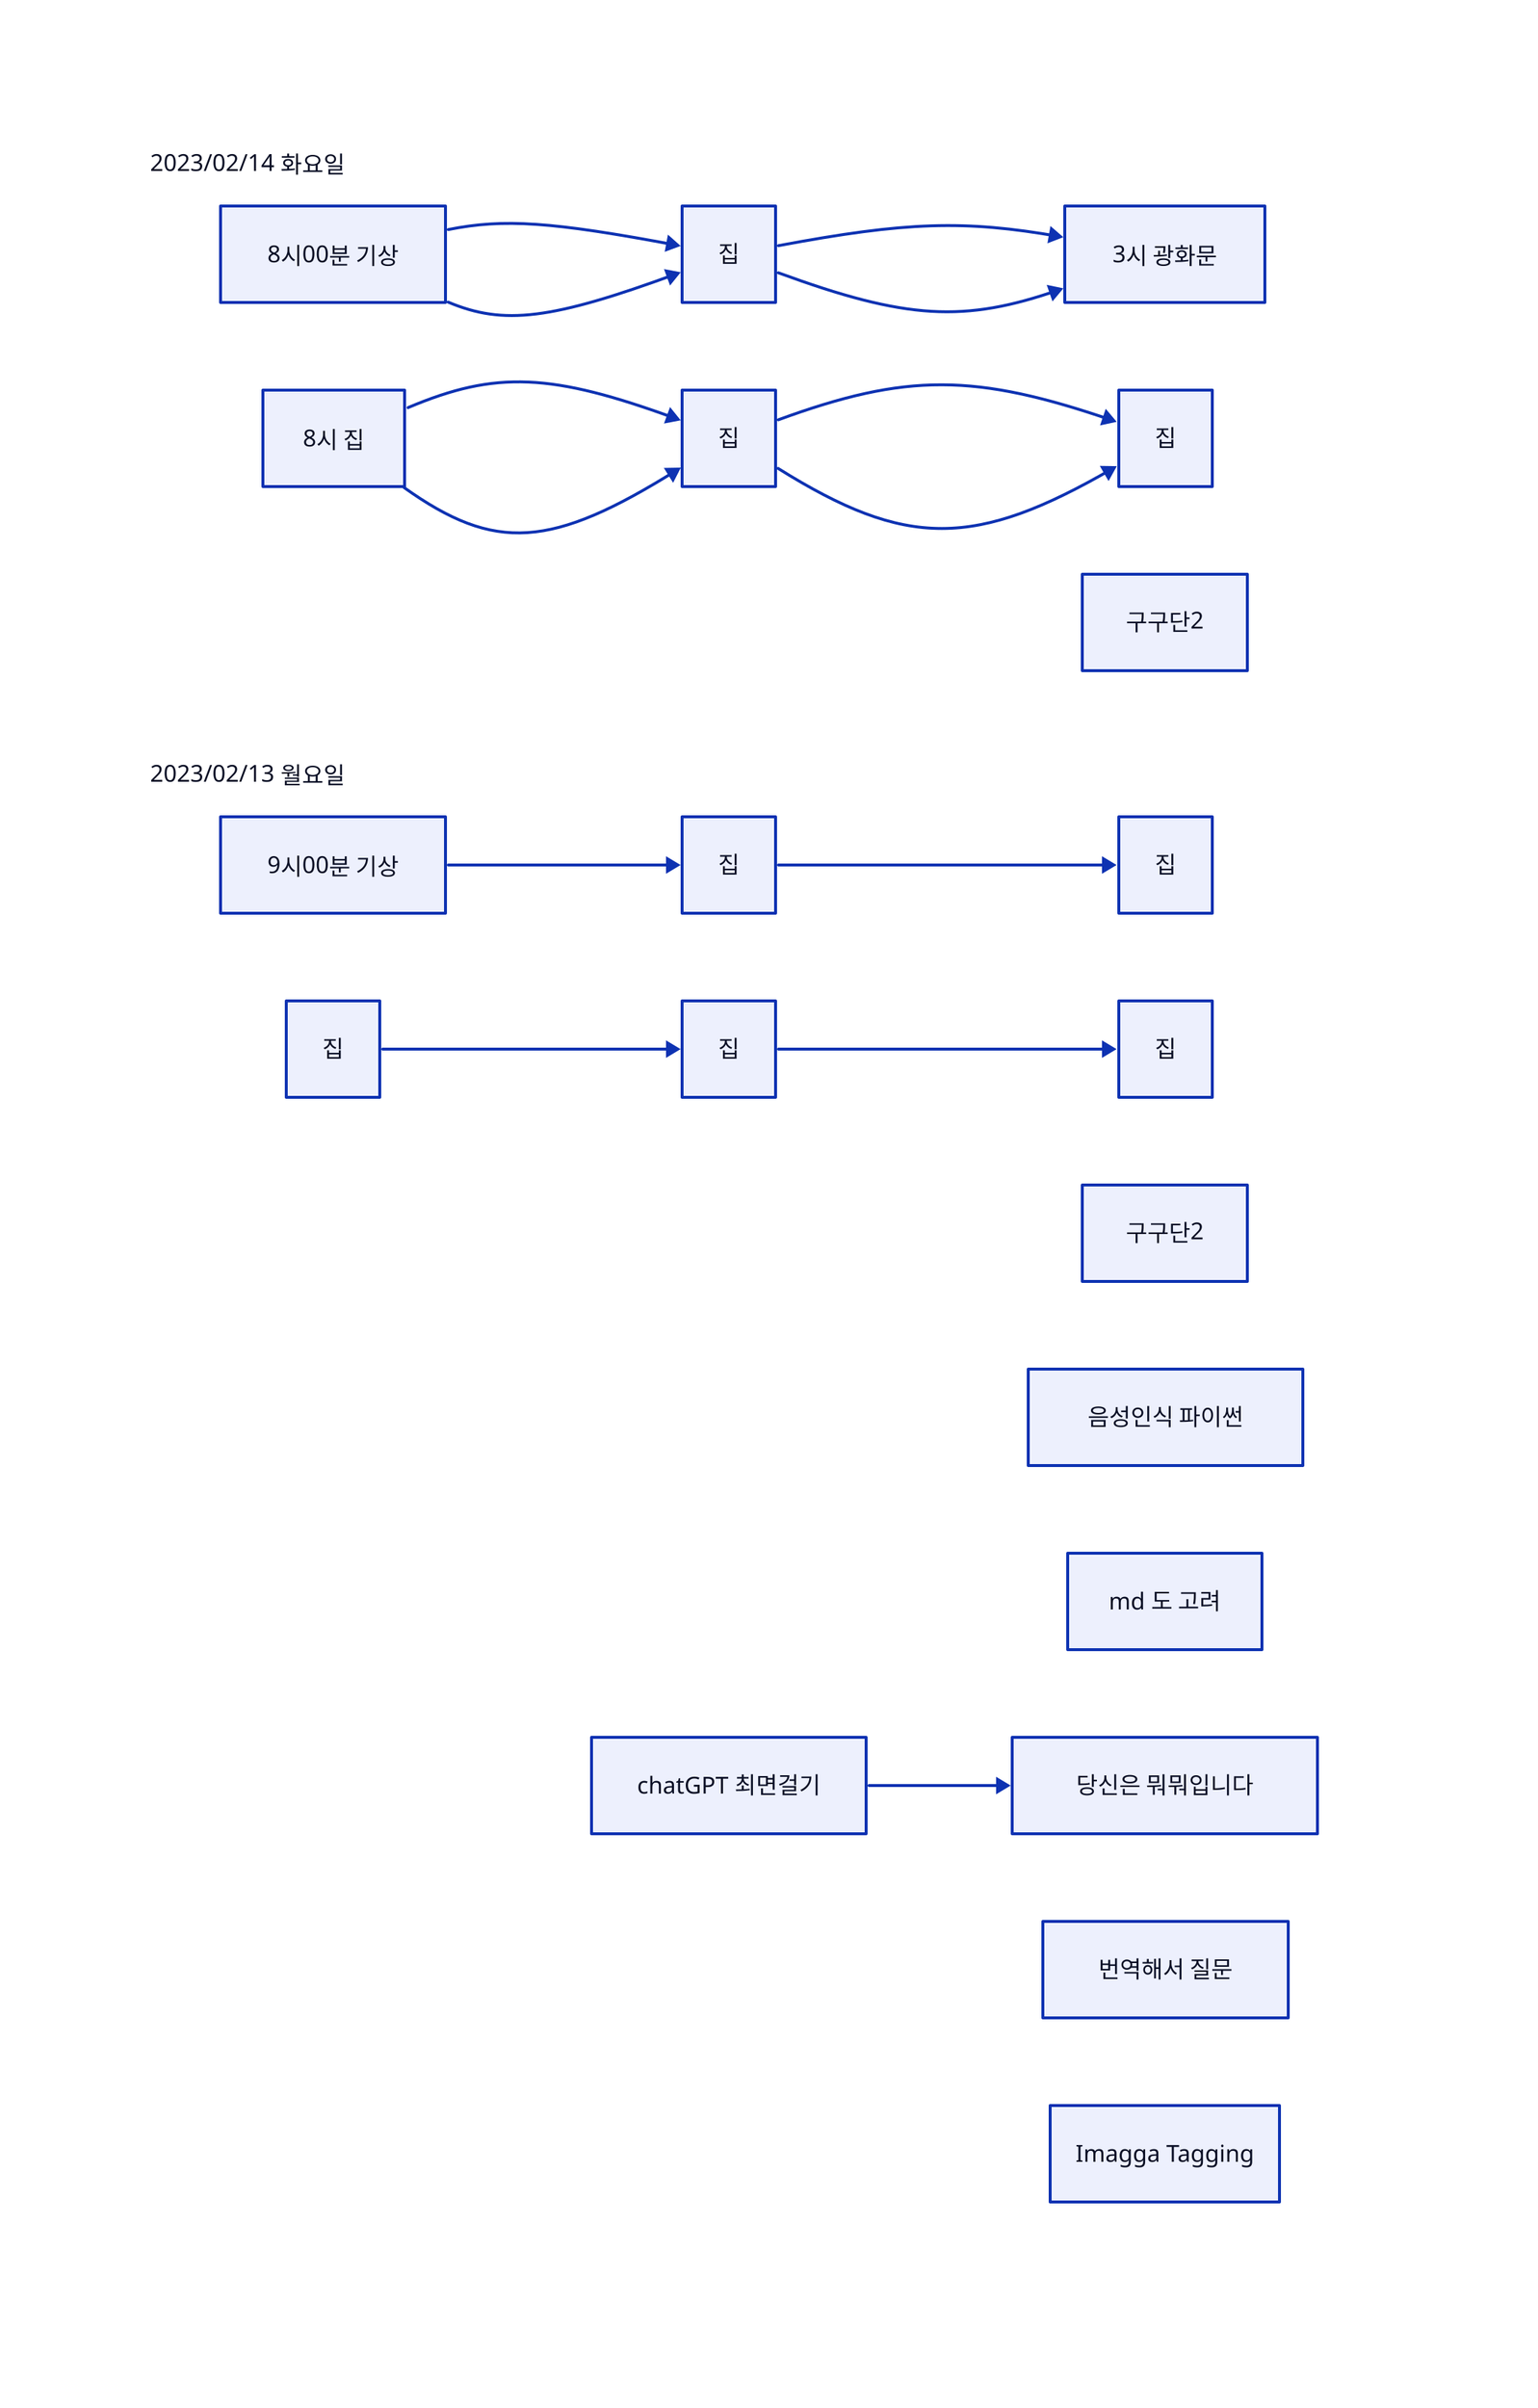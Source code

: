 direction: right
20230214: {
  label: 2023/02/15 수요일
  shape: text
  a010: 9시00분 기상
  a020: 집
  a030: 집
  a040: 집
  a050: 집
  a060: 집

  a010 -> a020 -> a030
  a040 -> a050 -> a060

  구구단2
}

20230214: {
  label: 2023/02/14 화요일
  shape: text
  a010: 8시00분 기상
  a020: 집
  a030: 3시 광화문
  a040: 8시 집
  a050: 집
  a060: 집

  a010 -> a020 -> a030
  a040 -> a050 -> a060

  구구단2
}

20230213: {
  label: 2023/02/13 월요일
  shape: text
  a010: 9시00분 기상
  a020: 집
  a030: 집
  a040: 집
  a050: 집
  a060: 집

  a010 -> a020 -> a030
  a040 -> a050 -> a060

  구구단2
  음성인식 파이썬
  md 도 고려
  chatGPT 최면걸기 -> 당신은 뭐뭐입니다
  번역해서 질문
  Imagga Tagging
}
